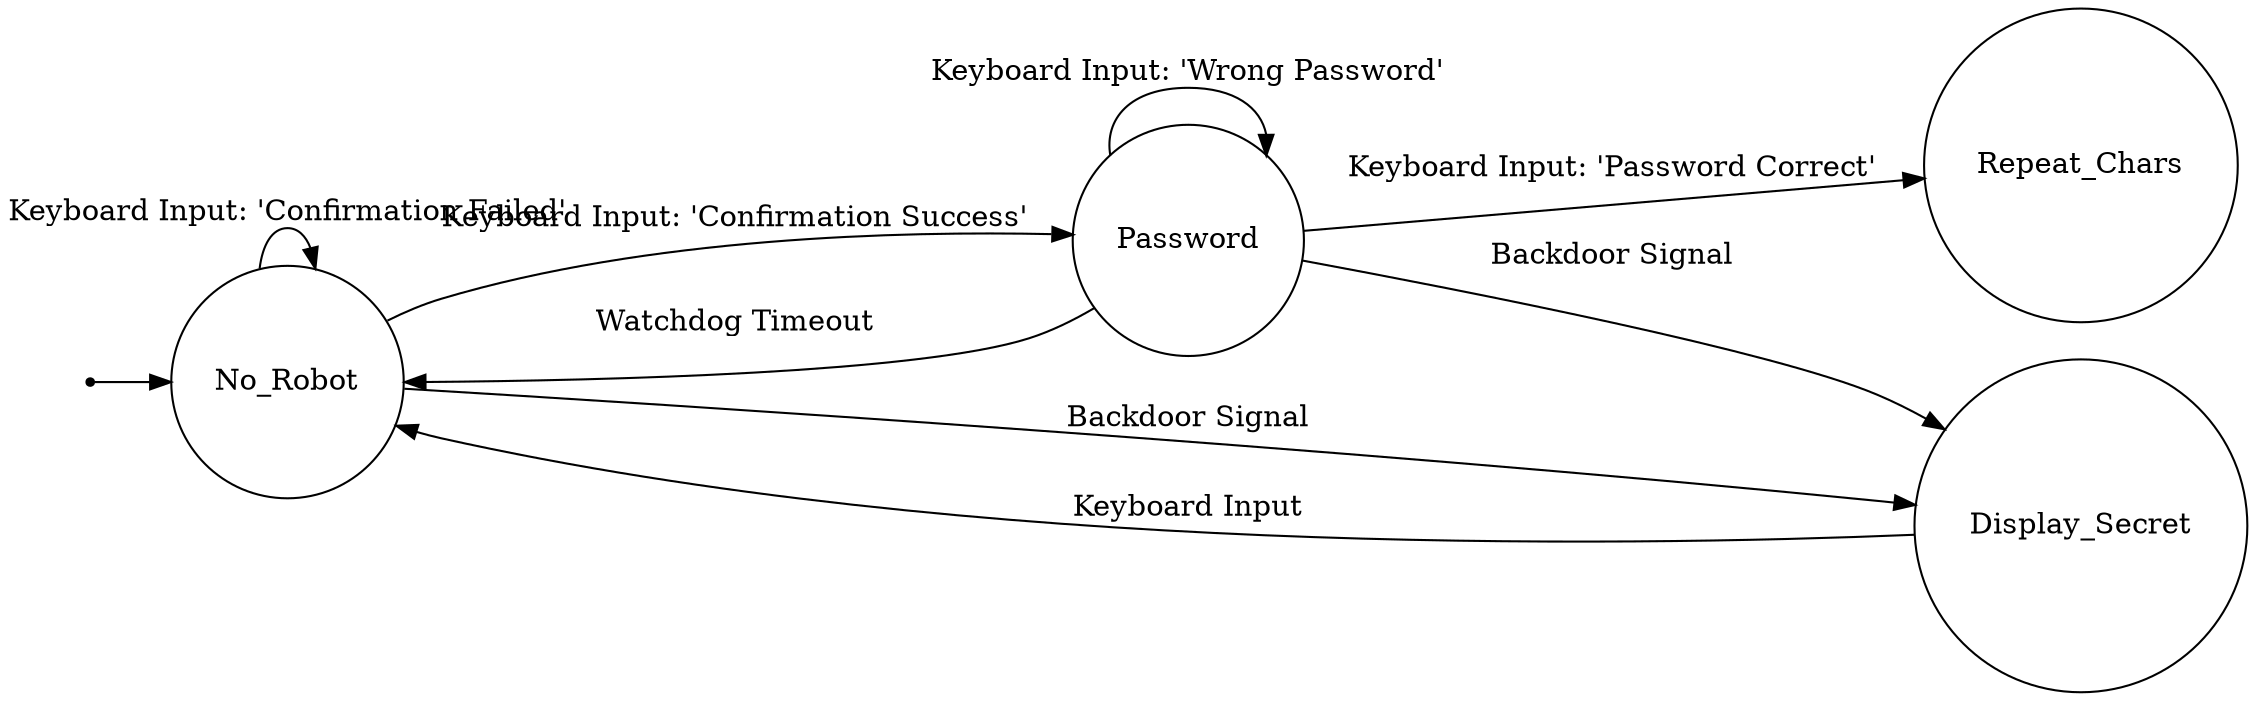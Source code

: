 digraph lockbox_statemachine {

    rankdir=LR;

    node [shape = point]; start;
    node [shape = circle] No_Robot;
    node [shape = circle] Password;
    node [shape = circle] Repeat_Chars;
    node [shape = circle] Display_Secret;

    start -> No_Robot;
    
    No_Robot -> Password [label = "Keyboard Input: 'Confirmation Success'"];
    No_Robot -> No_Robot [label = "Keyboard Input: 'Confirmation Failed'"];
    No_Robot -> Display_Secret [label = "Backdoor Signal"];

    Password -> Repeat_Chars [label = "Keyboard Input: 'Password Correct'"];
    Password -> Display_Secret [label = "Backdoor Signal"];
    Password -> No_Robot [label = "Watchdog Timeout"];
    Password -> Password [label = "Keyboard Input: 'Wrong Password'"];

    Display_Secret -> No_Robot [label = "Keyboard Input"];
}